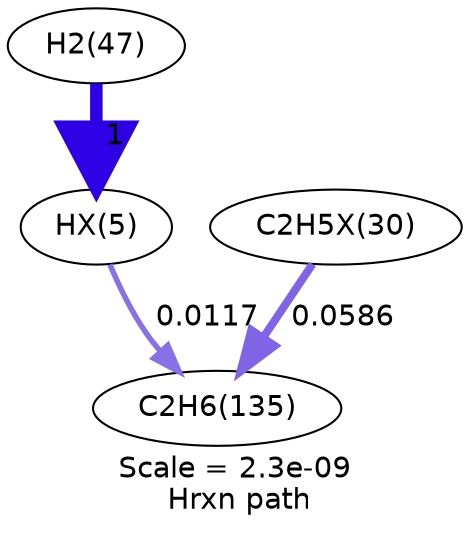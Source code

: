digraph reaction_paths {
center=1;
s11 -> s34[fontname="Helvetica", style="setlinewidth(6)", arrowsize=3, color="0.7, 1.5, 0.9"
, label=" 1"];
s34 -> s13[fontname="Helvetica", style="setlinewidth(2.64)", arrowsize=1.32, color="0.7, 0.512, 0.9"
, label=" 0.0117"];
s38 -> s13[fontname="Helvetica", style="setlinewidth(3.86)", arrowsize=1.93, color="0.7, 0.559, 0.9"
, label=" 0.0586"];
s11 [ fontname="Helvetica", label="H2(47)"];
s13 [ fontname="Helvetica", label="C2H6(135)"];
s34 [ fontname="Helvetica", label="HX(5)"];
s38 [ fontname="Helvetica", label="C2H5X(30)"];
 label = "Scale = 2.3e-09\l Hrxn path";
 fontname = "Helvetica";
}
